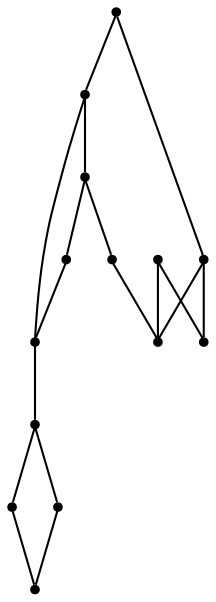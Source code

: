 graph {
  node [shape=point,comment="{\"directed\":false,\"doi\":\"10.1007/978-3-642-11805-0_9\",\"figure\":\"8\"}"]

  v0 [pos="1058.8165453533793,701.5270097212358"]
  v1 [pos="1068.5821526638297,1069.6921503240412"]
  v2 [pos="1002.5371714126231,1069.6921503240412"]
  v3 [pos="952.2706395348837,814.9702955766157"]
  v4 [pos="994.4228075337963,753.8522053805264"]
  v5 [pos="846.2626245543014,1008.5739965265448"]
  v6 [pos="797.6473202017851,867.2977172851564"]
  v7 [pos="780.2177069286967,1008.5739965265448"]
  v8 [pos="755.5910518912382,928.4532687100497"]
  v9 [pos="747.7935912287512,891.577363655784"]
  v10 [pos="728.320784910335,701.5270097212358"]
  v11 [pos="696.5846687494322,960.4315474076705"]
  v12 [pos="640.7640035851057,701.5270097212358"]
  v13 [pos="632.816418315089,1069.6921503240412"]

  v0 -- v1 [id="-1",pos="1058.8165453533793,701.5270097212358 1082.9135967875636,739.6138219659979 1090.7778484255768,767.3697304465554 1100.5726280744684,800.3234003240412 1117.2557698804278,856.473012195934 1108.0072796488917,904.5404116543857 1083.5974447560864,941.8080377752132 1071.7011114785837,959.9354564319958 1058.407878112793,983.9900174227628 1055.4598494773686,1001.6465312610974 1053.3082861257153,1014.5220001220704 1054.9928375598995,1029.2065474076705 1058.8999585173851,1044.3202769886364 1061.2516880124115,1053.4112077192826 1064.4790966654932,1062.5479314630684 1068.5821526638297,1069.6921503240412"]
  v7 -- v5 [id="-3",pos="780.2177069286967,1008.5739965265448 846.2626245543014,1008.5739965265448 846.2626245543014,1008.5739965265448 846.2626245543014,1008.5739965265448"]
  v12 -- v10 [id="-8",pos="640.7640035851057,701.5270097212358 728.320784910335,701.5270097212358 728.320784910335,701.5270097212358 728.320784910335,701.5270097212358"]
  v10 -- v0 [id="-9",pos="728.320784910335,701.5270097212358 1058.8165453533793,701.5270097212358 1058.8165453533793,701.5270097212358 1058.8165453533793,701.5270097212358"]
  v13 -- v2 [id="-11",pos="632.816418315089,1069.6921503240412 1002.5371714126231,1069.6921503240412 1002.5371714126231,1069.6921503240412 1002.5371714126231,1069.6921503240412"]
  v13 -- v12 [id="-12",pos="632.816418315089,1069.6921503240412 629.7599716541379,1038.8932961203836 632.9999145507812,1007.465296797319 640.5221149533294,963.2618100253019 650.871518973417,902.4062028364702 636.35654680119,826.8454415061258 638.6040575604105,837.774452903054 629.6848934439726,794.3670013427735 631.1943472219068,758.7748906915838 640.7640035851057,701.5270097212358"]
  v12 -- v9 [id="-13",pos="640.7640035851057,701.5270097212358 650.7005569812864,753.5771292946556 666.8876099697379,799.8148434725675 696.4137067573015,829.100492997603 714.8732753664948,847.4238039883701 738.6742768753406,861.7664301091975 747.7935912287512,891.577363655784"]
  v11 -- v9 [id="-14",pos="696.5846687494322,960.4315474076705 697.4644835716069,952.541156838157 699.0823553750681,944.7174205433239 701.3089969368867,936.6519989013673 703.4564246244208,928.8409828879617 707.463565027991,919.812635941939 713.4763752782068,912.7600031072444 717.3376221767692,908.233363758434 721.3197577188181,904.5986705433239 727.7036324789358,900.3846957120029 732.7282098814499,897.0502011385831 737.7736564813658,894.5326030384412 747.7935912287512,891.577363655784"]
  v10 -- v11 [id="-15",pos="728.320784910335,701.5270097212358 716.1033491267714,724.387390691584 702.6766928739326,766.4317368940874 697.6479798072992,790.0695814652877 684.433960315793,852.2547124689277 682.4574946203896,913.785512195934 696.5846687494322,960.4315474076705"]
  v9 -- v8 [id="-16",pos="747.7935912287512,891.577363655784 746.5093243621116,900.7266168767757 748.773505029013,913.4351956454191 755.5910518912382,928.4532687100497"]
  v8 -- v7 [id="-17",pos="755.5910518912382,928.4532687100497 751.6631253619527,924.26015514027 777.3197039227152,953.787490012429 779.3879177359647,995.0566622647373 779.6255593588186,999.8125210848722 779.9008037123568,1004.3142286820846 780.2177069286967,1008.5739965265448"]
  v8 -- v6 [id="-18",pos="755.5910518912382,928.4532687100497 765.6151382091433,923.0138219659979 770.6689197628997,918.3536196621982 775.6976964551349,912.2015827525746 782.0815712152526,904.4277099609376 786.0679060470226,897.7169982910157 789.9290893199832,889.3849595503374 792.956331829692,882.8324881813743 795.4748876527298,875.3672094171698 797.6473202017851,867.2977172851564"]
  v6 -- v5 [id="-19",pos="797.6473202017851,867.2977172851564 808.0842730499977,876.7259898792614 812.9545583680618,885.3167591441762 818.8630862568699,895.4245491721414 828.9289109695789,912.655951205167 830.9179109085437,931.5750801780008 827.5946184734966,949.2857824152167 825.9725473803143,957.9098788174716 824.5215019048646,968.9055444890803 825.3804475296375,975.774496459961 826.0017515315566,980.7847609086471 827.8823334449945,985.7657687100498 830.4300297936727,990.5048367587003 834.2203341461891,997.5574695933949 839.5451607637626,1003.7764151833275 846.2626245543014,1008.5739965265448"]
  v4 -- v3 [id="-23",pos="994.4228075337963,753.8522053805264 992.2503590783407,761.9218883167614 989.7276675911836,769.3871670809659 986.7045607455941,775.9393840443005 982.8433774726335,784.2757476806642 978.8529069767442,790.9823888605292 972.4689685910247,798.7603321422231 967.4402555243913,804.9123690518467 962.390673260356,809.568246459961 952.2706395348837,814.9702955766157"]
  v4 -- v1 [id="-24",pos="994.4228075337963,753.8522053805264 1010.3387995520303,774.9306657270952 1017.7693154623341,794.1293864857067 1026.7802276966183,816.7376514781606 1042.1416112500567,855.2600061590022 1045.1730530494867,897.5503626043147 1040.1068008777706,937.1480898770419 1037.6299198239349,956.4259307861329 1035.419948169797,981.0139803799716 1036.725100140239,996.3653248180043 1037.6757938828578,1007.5612077192827 1040.5446086439974,1018.694252430309 1044.42666111436,1029.2981334339488 1050.2101646955623,1045.0539828213778 1058.3286642385083,1058.9674266468396 1068.5821526638297,1069.6921503240412"]
  v2 -- v1 [id="-25",pos="1002.5371714126231,1069.6921503240412 1068.5821526638297,1069.6921503240412 1068.5821526638297,1069.6921503240412 1068.5821526638297,1069.6921503240412"]
  v2 -- v3 [id="-27",pos="1002.5371714126231,1069.6921503240412 1001.8908466427824,1056.1997478138317 1001.3446208510287,1041.9362418434837 1000.8651383156,1026.8764462557706 996.6911715840184,896.1623254949396 944.9360074065452,802.6532470703125 952.2706395348837,814.9702955766157"]
}